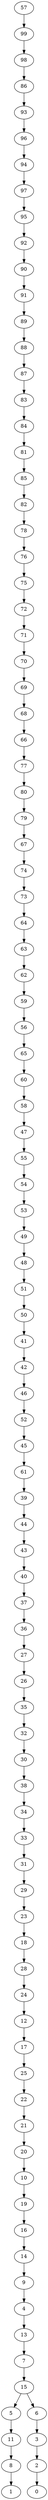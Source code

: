 digraph my_graph {
57 [label=57]
99 [label=99]
98 [label=98]
86 [label=86]
93 [label=93]
96 [label=96]
94 [label=94]
97 [label=97]
95 [label=95]
92 [label=92]
90 [label=90]
91 [label=91]
89 [label=89]
88 [label=88]
87 [label=87]
83 [label=83]
84 [label=84]
81 [label=81]
85 [label=85]
82 [label=82]
78 [label=78]
76 [label=76]
75 [label=75]
72 [label=72]
71 [label=71]
70 [label=70]
69 [label=69]
68 [label=68]
66 [label=66]
77 [label=77]
80 [label=80]
79 [label=79]
67 [label=67]
74 [label=74]
73 [label=73]
64 [label=64]
63 [label=63]
62 [label=62]
59 [label=59]
56 [label=56]
65 [label=65]
60 [label=60]
58 [label=58]
47 [label=47]
55 [label=55]
54 [label=54]
53 [label=53]
49 [label=49]
48 [label=48]
51 [label=51]
50 [label=50]
41 [label=41]
42 [label=42]
46 [label=46]
52 [label=52]
45 [label=45]
61 [label=61]
39 [label=39]
44 [label=44]
43 [label=43]
40 [label=40]
37 [label=37]
36 [label=36]
27 [label=27]
26 [label=26]
35 [label=35]
32 [label=32]
30 [label=30]
38 [label=38]
34 [label=34]
33 [label=33]
31 [label=31]
29 [label=29]
23 [label=23]
18 [label=18]
28 [label=28]
24 [label=24]
12 [label=12]
17 [label=17]
25 [label=25]
22 [label=22]
21 [label=21]
20 [label=20]
10 [label=10]
19 [label=19]
16 [label=16]
14 [label=14]
9 [label=9]
4 [label=4]
13 [label=13]
7 [label=7]
15 [label=15]
5 [label=5]
11 [label=11]
8 [label=8]
1 [label=1]
6 [label=6]
3 [label=3]
2 [label=2]
0 [label=0]
57->99
99->98
98->86
86->93
93->96
96->94
94->97
97->95
95->92
92->90
90->91
91->89
89->88
88->87
87->83
83->84
84->81
81->85
85->82
82->78
78->76
76->75
75->72
72->71
71->70
70->69
69->68
68->66
66->77
77->80
80->79
79->67
67->74
74->73
73->64
64->63
63->62
62->59
59->56
56->65
65->60
60->58
58->47
47->55
55->54
54->53
53->49
49->48
48->51
51->50
50->41
41->42
42->46
46->52
52->45
45->61
61->39
39->44
44->43
43->40
40->37
37->36
36->27
27->26
26->35
35->32
32->30
30->38
38->34
34->33
33->31
31->29
29->23
23->18
18->28
28->24
24->12
12->17
17->25
25->22
22->21
21->20
20->10
10->19
19->16
16->14
14->9
9->4
4->13
13->7
7->15
15->5
5->11
11->8
8->1
15->6
6->3
3->2
2->0
}